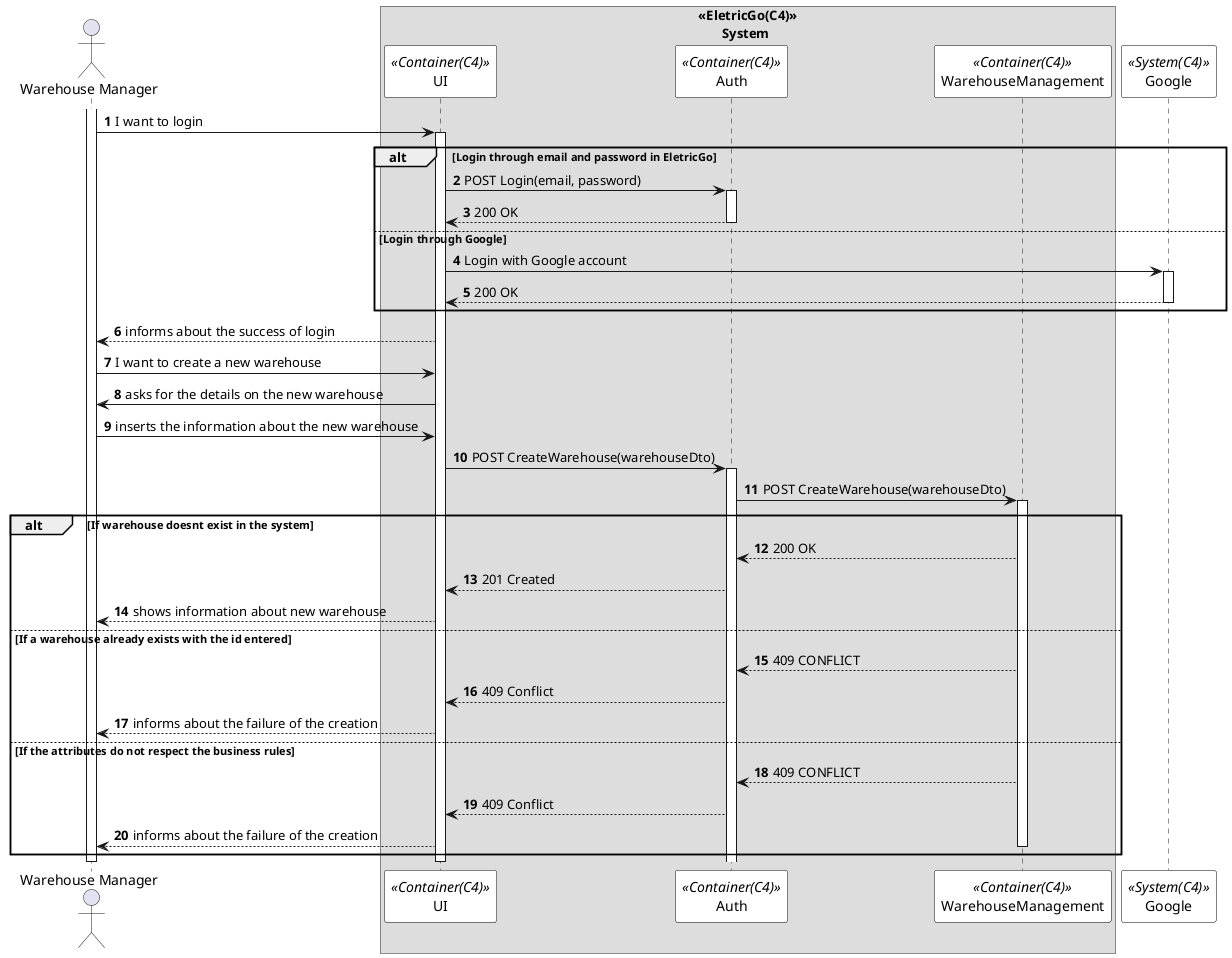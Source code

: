 @startuml createWarehouseSD
autonumber

skinparam sequence {
ParticipantBorderColor black
ParticipantBackgroundColor white
}

actor "Warehouse Manager" as admin

box "<<EletricGo(C4)>>\n       System"
participant UI as UI <<Container(C4)>>
participant Auth as Auth <<Container(C4)>>
participant WarehouseManagement as  WM <<Container(C4)>>
end box

participant Google as Google <<System(C4)>>


activate admin
admin->UI: I want to login
activate UI

alt Login through email and password in EletricGo

UI -> Auth: POST Login(email, password)
activate Auth

Auth --> UI: 200 OK
deactivate Auth

else Login through Google

UI -> Google: Login with Google account
activate Google
Google --> UI: 200 OK
deactivate Google

end



UI --> admin: informs about the success of login

admin -> UI: I want to create a new warehouse

UI -> admin: asks for the details on the new warehouse

admin -> UI: inserts the information about the new warehouse

UI -> Auth: POST CreateWarehouse(warehouseDto)
activate Auth
Auth -> WM: POST CreateWarehouse(warehouseDto)
activate WM

alt If warehouse doesnt exist in the system  
WM --> Auth: 200 OK
Auth --> UI: 201 Created
UI --> admin:  shows information about new warehouse


else If a warehouse already exists with the id entered

WM --> Auth: 409 CONFLICT
Auth --> UI: 409 Conflict
UI --> admin: informs about the failure of the creation


else If the attributes do not respect the business rules


WM --> Auth: 409 CONFLICT
Auth --> UI: 409 Conflict
UI --> admin: informs about the failure of the creation
deactivate WM

end 

deactivate UI
deactivate admin
@enduml
